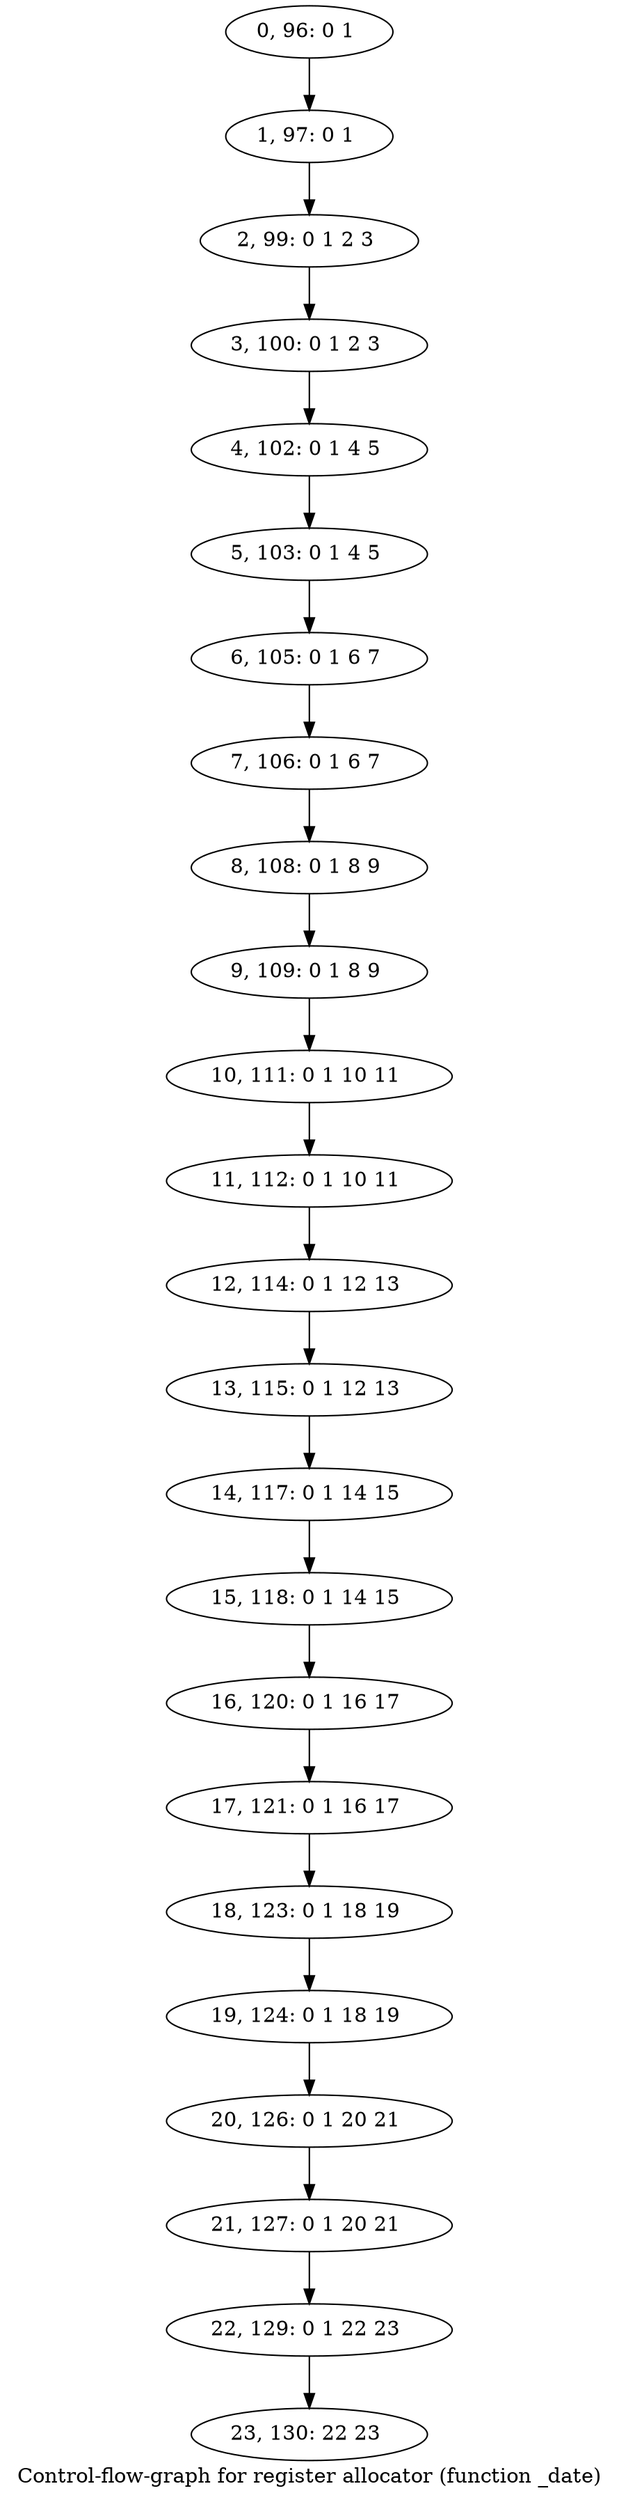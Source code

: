 digraph G {
graph [label="Control-flow-graph for register allocator (function _date)"]
0[label="0, 96: 0 1 "];
1[label="1, 97: 0 1 "];
2[label="2, 99: 0 1 2 3 "];
3[label="3, 100: 0 1 2 3 "];
4[label="4, 102: 0 1 4 5 "];
5[label="5, 103: 0 1 4 5 "];
6[label="6, 105: 0 1 6 7 "];
7[label="7, 106: 0 1 6 7 "];
8[label="8, 108: 0 1 8 9 "];
9[label="9, 109: 0 1 8 9 "];
10[label="10, 111: 0 1 10 11 "];
11[label="11, 112: 0 1 10 11 "];
12[label="12, 114: 0 1 12 13 "];
13[label="13, 115: 0 1 12 13 "];
14[label="14, 117: 0 1 14 15 "];
15[label="15, 118: 0 1 14 15 "];
16[label="16, 120: 0 1 16 17 "];
17[label="17, 121: 0 1 16 17 "];
18[label="18, 123: 0 1 18 19 "];
19[label="19, 124: 0 1 18 19 "];
20[label="20, 126: 0 1 20 21 "];
21[label="21, 127: 0 1 20 21 "];
22[label="22, 129: 0 1 22 23 "];
23[label="23, 130: 22 23 "];
0->1 ;
1->2 ;
2->3 ;
3->4 ;
4->5 ;
5->6 ;
6->7 ;
7->8 ;
8->9 ;
9->10 ;
10->11 ;
11->12 ;
12->13 ;
13->14 ;
14->15 ;
15->16 ;
16->17 ;
17->18 ;
18->19 ;
19->20 ;
20->21 ;
21->22 ;
22->23 ;
}

